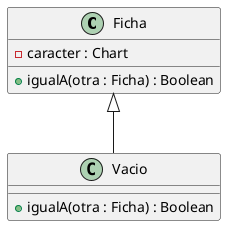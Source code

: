 @startuml

class Ficha {
        - caracter : Chart
        
        + igualA(otra : Ficha) : Boolean
}

class Vacio {
        + igualA(otra : Ficha) : Boolean
}

Ficha <|-- Vacio

@enduml

